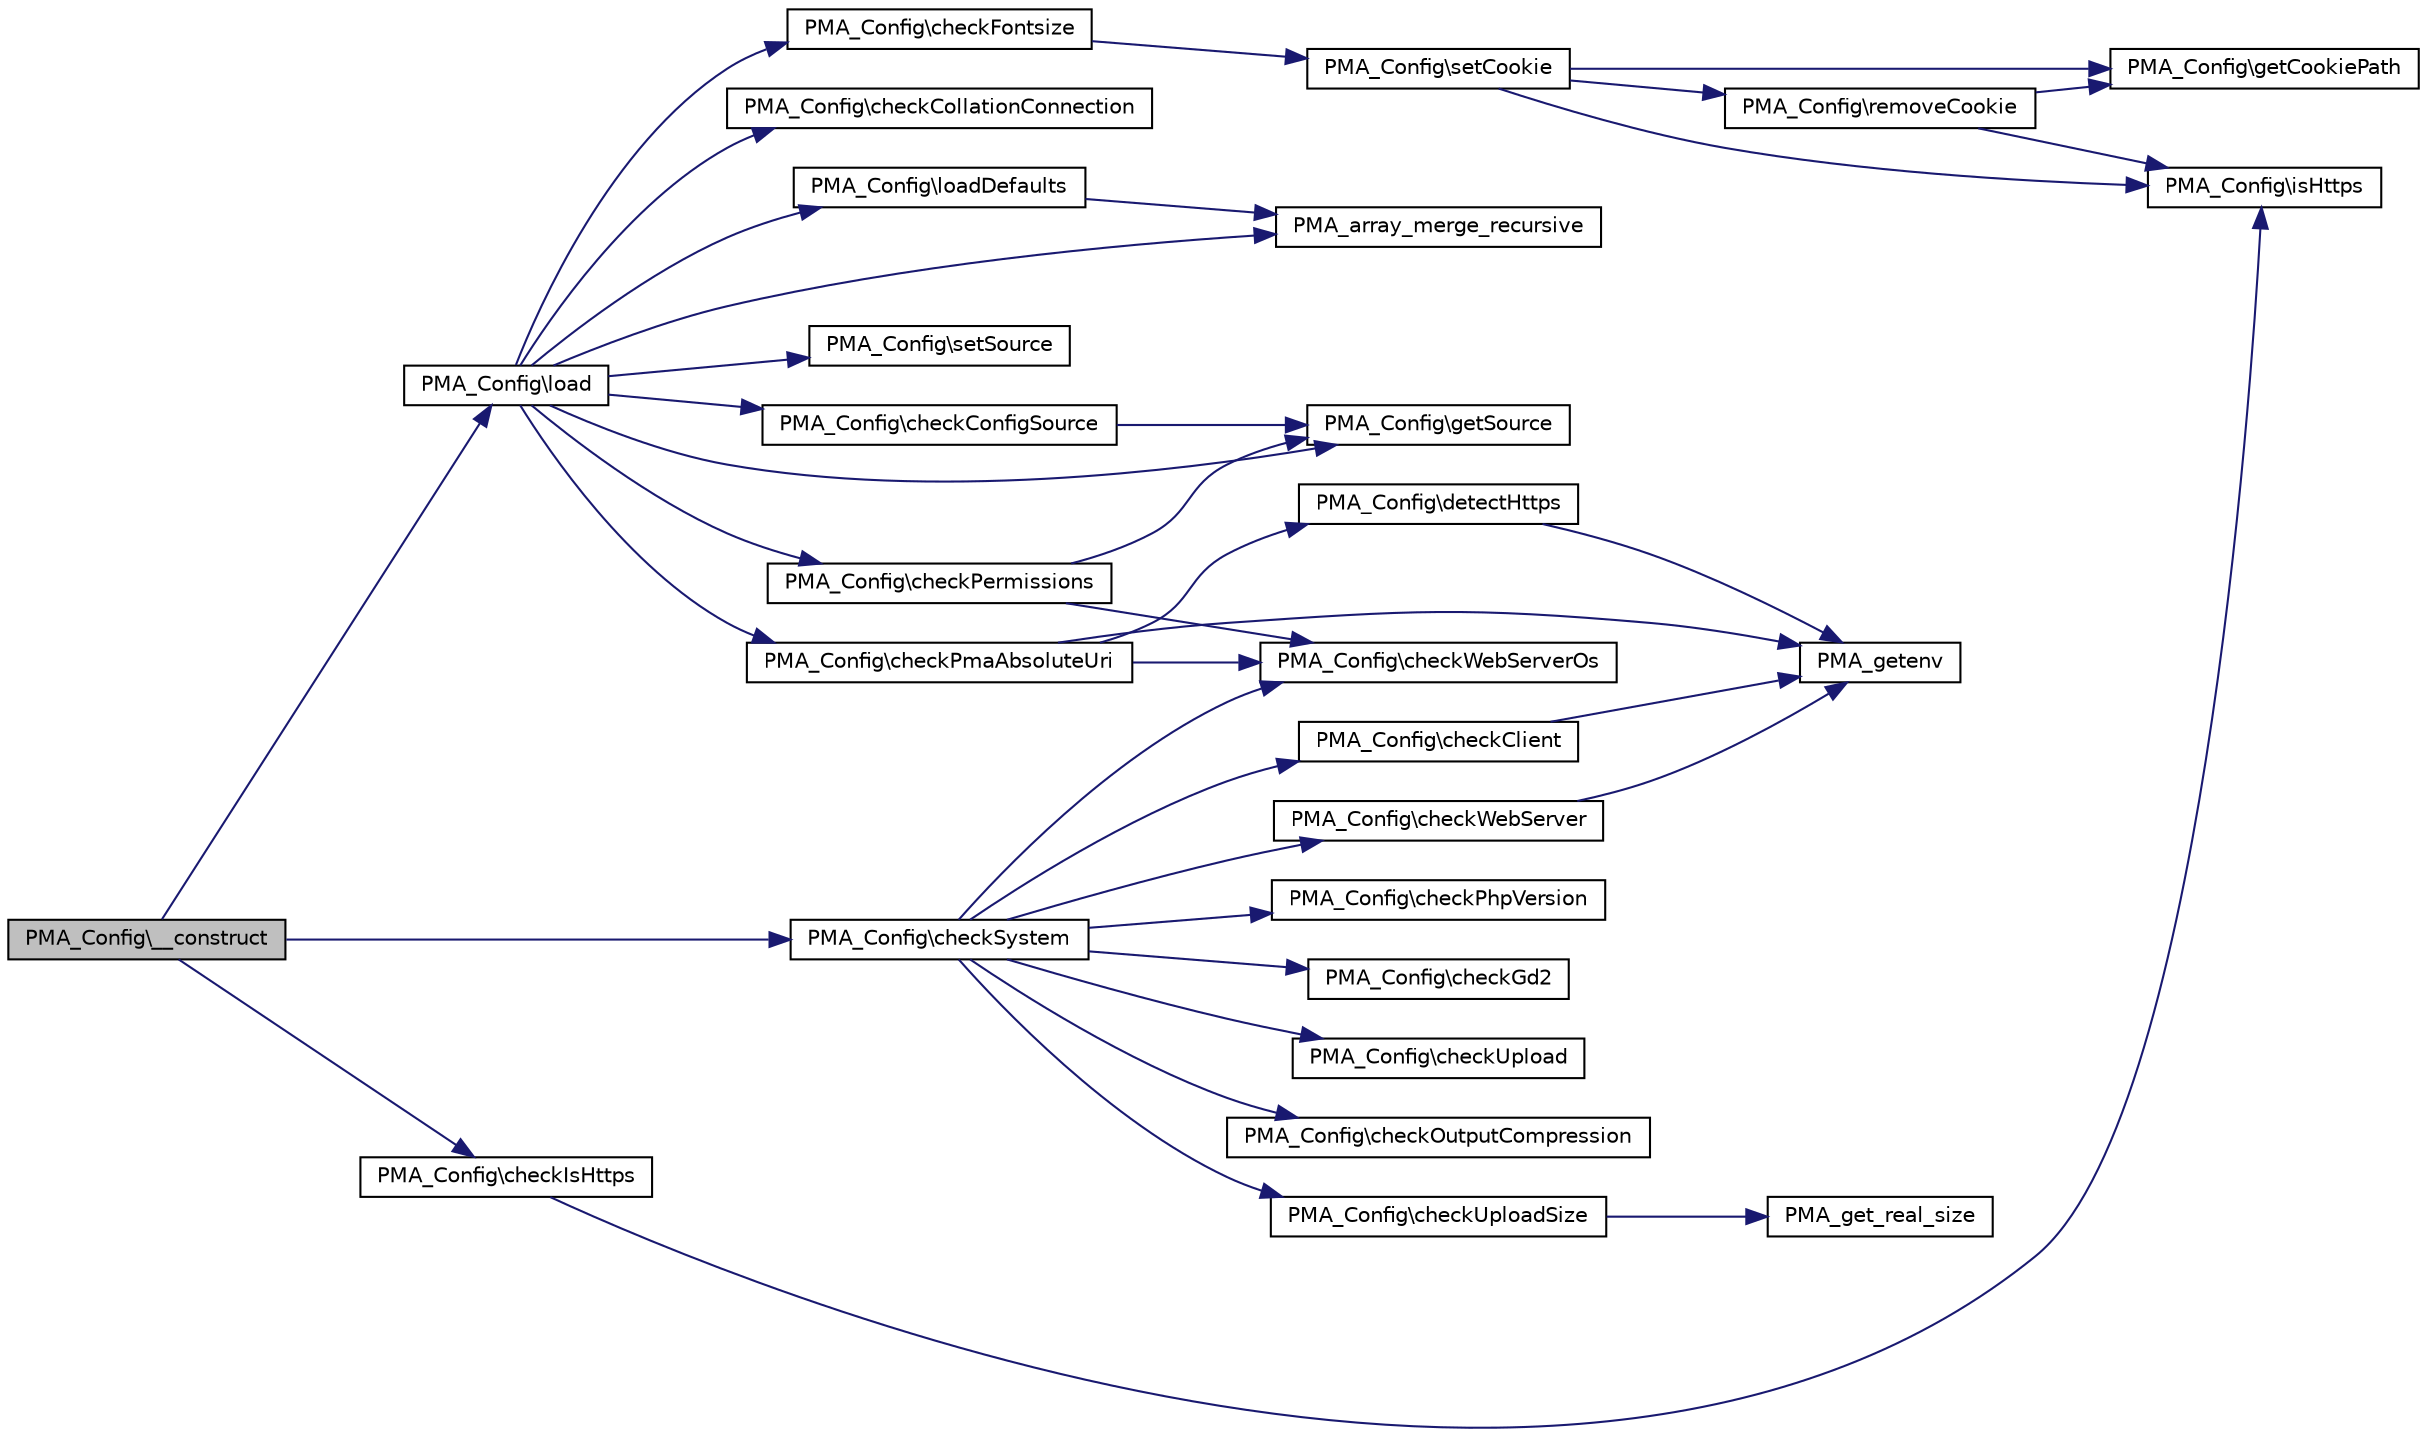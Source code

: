 digraph G
{
  edge [fontname="Helvetica",fontsize="10",labelfontname="Helvetica",labelfontsize="10"];
  node [fontname="Helvetica",fontsize="10",shape=record];
  rankdir="LR";
  Node1 [label="PMA_Config\\__construct",height=0.2,width=0.4,color="black", fillcolor="grey75", style="filled" fontcolor="black"];
  Node1 -> Node2 [color="midnightblue",fontsize="10",style="solid",fontname="Helvetica"];
  Node2 [label="PMA_Config\\load",height=0.2,width=0.4,color="black", fillcolor="white", style="filled",URL="$classPMA__Config.html#aa096afab47dd6c435cb5f5de6a19275a",tooltip="loads configuration from $source, usally the config file should be called on object creation..."];
  Node2 -> Node3 [color="midnightblue",fontsize="10",style="solid",fontname="Helvetica"];
  Node3 [label="PMA_Config\\loadDefaults",height=0.2,width=0.4,color="black", fillcolor="white", style="filled",URL="$classPMA__Config.html#aa44a9950f033e854556988595c8a04ca",tooltip="loads default values from default source"];
  Node3 -> Node4 [color="midnightblue",fontsize="10",style="solid",fontname="Helvetica"];
  Node4 [label="PMA_array_merge_recursive",height=0.2,width=0.4,color="black", fillcolor="white", style="filled",URL="$core_8lib_8php.html#a9bd9f1d56b878e9afea1eeed6a564a63",tooltip="merges array recursive like array_merge_recursive() but keyed-values are always overwritten."];
  Node2 -> Node5 [color="midnightblue",fontsize="10",style="solid",fontname="Helvetica"];
  Node5 [label="PMA_Config\\setSource",height=0.2,width=0.4,color="black", fillcolor="white", style="filled",URL="$classPMA__Config.html#a0fa0182862bfcee2477ef158e8ec4510",tooltip="set source"];
  Node2 -> Node6 [color="midnightblue",fontsize="10",style="solid",fontname="Helvetica"];
  Node6 [label="PMA_Config\\checkConfigSource",height=0.2,width=0.4,color="black", fillcolor="white", style="filled",URL="$classPMA__Config.html#a87b50defd705f68df2199c3503c2598e",tooltip="check config source"];
  Node6 -> Node7 [color="midnightblue",fontsize="10",style="solid",fontname="Helvetica"];
  Node7 [label="PMA_Config\\getSource",height=0.2,width=0.4,color="black", fillcolor="white", style="filled",URL="$classPMA__Config.html#a3ba2a4786f1cb7cf4206a79d08f7d505",tooltip="returns source for current config"];
  Node2 -> Node7 [color="midnightblue",fontsize="10",style="solid",fontname="Helvetica"];
  Node2 -> Node4 [color="midnightblue",fontsize="10",style="solid",fontname="Helvetica"];
  Node2 -> Node8 [color="midnightblue",fontsize="10",style="solid",fontname="Helvetica"];
  Node8 [label="PMA_Config\\checkPmaAbsoluteUri",height=0.2,width=0.4,color="black", fillcolor="white", style="filled",URL="$classPMA__Config.html#aa908e14165d59bcac4855f64e276012e",tooltip="$cfg[&#39;PmaAbsoluteUri&#39;] is a required directive else cookies won&#39;t be set properly and..."];
  Node8 -> Node9 [color="midnightblue",fontsize="10",style="solid",fontname="Helvetica"];
  Node9 [label="PMA_Config\\detectHttps",height=0.2,width=0.4,color="black", fillcolor="white", style="filled",URL="$classPMA__Config.html#abc2c0a49e4a804f136a75f0143552fa1",tooltip="Detects whether https appears to be used."];
  Node9 -> Node10 [color="midnightblue",fontsize="10",style="solid",fontname="Helvetica"];
  Node10 [label="PMA_getenv",height=0.2,width=0.4,color="black", fillcolor="white", style="filled",URL="$core_8lib_8php.html#af47a7345938ec406f740a61f7d1b182a",tooltip="trys to find the value for the given environment vriable name"];
  Node8 -> Node10 [color="midnightblue",fontsize="10",style="solid",fontname="Helvetica"];
  Node8 -> Node11 [color="midnightblue",fontsize="10",style="solid",fontname="Helvetica"];
  Node11 [label="PMA_Config\\checkWebServerOs",height=0.2,width=0.4,color="black", fillcolor="white", style="filled",URL="$classPMA__Config.html#ae6cc4514ec81a3dfe4693178a2789f20",tooltip="Whether the os php is running on is windows or not."];
  Node2 -> Node12 [color="midnightblue",fontsize="10",style="solid",fontname="Helvetica"];
  Node12 [label="PMA_Config\\checkFontsize",height=0.2,width=0.4,color="black", fillcolor="white", style="filled",URL="$classPMA__Config.html#af3b7fc7efc6f5c54956ac12188364942",tooltip="checks for font size configuration, and sets font size as requested by user"];
  Node12 -> Node13 [color="midnightblue",fontsize="10",style="solid",fontname="Helvetica"];
  Node13 [label="PMA_Config\\setCookie",height=0.2,width=0.4,color="black", fillcolor="white", style="filled",URL="$classPMA__Config.html#a11d253f9b931b997d485048c2ed960a5",tooltip="sets cookie if value is different from current cokkie value, or removes if value is equal to default..."];
  Node13 -> Node14 [color="midnightblue",fontsize="10",style="solid",fontname="Helvetica"];
  Node14 [label="PMA_Config\\removeCookie",height=0.2,width=0.4,color="black", fillcolor="white", style="filled",URL="$classPMA__Config.html#a276a8a3f3a71e4b68655210144bb3204",tooltip="removes cookie"];
  Node14 -> Node15 [color="midnightblue",fontsize="10",style="solid",fontname="Helvetica"];
  Node15 [label="PMA_Config\\getCookiePath",height=0.2,width=0.4,color="black", fillcolor="white", style="filled",URL="$classPMA__Config.html#acee67e5b432a7b71ce59d83a4647fd3a",tooltip="Get cookie path."];
  Node14 -> Node16 [color="midnightblue",fontsize="10",style="solid",fontname="Helvetica"];
  Node16 [label="PMA_Config\\isHttps",height=0.2,width=0.4,color="black", fillcolor="white", style="filled",URL="$classPMA__Config.html#a1fb16079658621c9cc370dbb10d84eb3",tooltip="Checks if protocol is https."];
  Node13 -> Node15 [color="midnightblue",fontsize="10",style="solid",fontname="Helvetica"];
  Node13 -> Node16 [color="midnightblue",fontsize="10",style="solid",fontname="Helvetica"];
  Node2 -> Node17 [color="midnightblue",fontsize="10",style="solid",fontname="Helvetica"];
  Node17 [label="PMA_Config\\checkPermissions",height=0.2,width=0.4,color="black", fillcolor="white", style="filled",URL="$classPMA__Config.html#af70c68d26d2c57686a57159795282abf",tooltip="verifies the permissions on config file (if asked by configuration) (must be called after config..."];
  Node17 -> Node7 [color="midnightblue",fontsize="10",style="solid",fontname="Helvetica"];
  Node17 -> Node11 [color="midnightblue",fontsize="10",style="solid",fontname="Helvetica"];
  Node2 -> Node18 [color="midnightblue",fontsize="10",style="solid",fontname="Helvetica"];
  Node18 [label="PMA_Config\\checkCollationConnection",height=0.2,width=0.4,color="black", fillcolor="white", style="filled",URL="$classPMA__Config.html#a22e58cfb9ec00f5e91201e3f6ff2431c",tooltip="check selected collation_connection"];
  Node1 -> Node19 [color="midnightblue",fontsize="10",style="solid",fontname="Helvetica"];
  Node19 [label="PMA_Config\\checkSystem",height=0.2,width=0.4,color="black", fillcolor="white", style="filled",URL="$classPMA__Config.html#a0993d16e11dfbaa59babd9dccdf44f32",tooltip="sets system and application settings"];
  Node19 -> Node20 [color="midnightblue",fontsize="10",style="solid",fontname="Helvetica"];
  Node20 [label="PMA_Config\\checkPhpVersion",height=0.2,width=0.4,color="black", fillcolor="white", style="filled",URL="$classPMA__Config.html#a86de677f3876d0c8c4753f2bcf8d8565",tooltip="detects PHP version"];
  Node19 -> Node11 [color="midnightblue",fontsize="10",style="solid",fontname="Helvetica"];
  Node19 -> Node21 [color="midnightblue",fontsize="10",style="solid",fontname="Helvetica"];
  Node21 [label="PMA_Config\\checkWebServer",height=0.2,width=0.4,color="black", fillcolor="white", style="filled",URL="$classPMA__Config.html#aa718c09726cad3475be7d46fbbb50f70",tooltip="Whether the Web server php is running on is IIS."];
  Node21 -> Node10 [color="midnightblue",fontsize="10",style="solid",fontname="Helvetica"];
  Node19 -> Node22 [color="midnightblue",fontsize="10",style="solid",fontname="Helvetica"];
  Node22 [label="PMA_Config\\checkGd2",height=0.2,width=0.4,color="black", fillcolor="white", style="filled",URL="$classPMA__Config.html#aa48ef67a81136c96f4b9f7e49a41b17e",tooltip="Whether GD2 is present."];
  Node19 -> Node23 [color="midnightblue",fontsize="10",style="solid",fontname="Helvetica"];
  Node23 [label="PMA_Config\\checkClient",height=0.2,width=0.4,color="black", fillcolor="white", style="filled",URL="$classPMA__Config.html#a4c0d5f0469c0890746b0cb50ae3d4d9a",tooltip="Determines platform (OS), browser and version of the user Based on a phpBuilder article:"];
  Node23 -> Node10 [color="midnightblue",fontsize="10",style="solid",fontname="Helvetica"];
  Node19 -> Node24 [color="midnightblue",fontsize="10",style="solid",fontname="Helvetica"];
  Node24 [label="PMA_Config\\checkUpload",height=0.2,width=0.4,color="black", fillcolor="white", style="filled",URL="$classPMA__Config.html#a96db00192d6b89ada1568758c538f122",tooltip="checks if upload is enabled"];
  Node19 -> Node25 [color="midnightblue",fontsize="10",style="solid",fontname="Helvetica"];
  Node25 [label="PMA_Config\\checkUploadSize",height=0.2,width=0.4,color="black", fillcolor="white", style="filled",URL="$classPMA__Config.html#a274215f0ae9ea16a81d94898e00ee498",tooltip="Maximum upload size as limited by PHP Used with permission from Moodle (http://moodle.org) by Martin Dougiamas."];
  Node25 -> Node26 [color="midnightblue",fontsize="10",style="solid",fontname="Helvetica"];
  Node26 [label="PMA_get_real_size",height=0.2,width=0.4,color="black", fillcolor="white", style="filled",URL="$core_8lib_8php.html#a90a528907e6f0652c30158cdc5f16a6a",tooltip="Converts numbers like 10M into bytes Used with permission from Moodle (http://moodle.org) by Martin Dougiamas (renamed with PMA prefix to avoid double definition when embedded in Moodle)"];
  Node19 -> Node27 [color="midnightblue",fontsize="10",style="solid",fontname="Helvetica"];
  Node27 [label="PMA_Config\\checkOutputCompression",height=0.2,width=0.4,color="black", fillcolor="white", style="filled",URL="$classPMA__Config.html#adf93820535f440b4f8fbe8603cc763f9",tooltip="whether to use gzip output compression or not"];
  Node1 -> Node28 [color="midnightblue",fontsize="10",style="solid",fontname="Helvetica"];
  Node28 [label="PMA_Config\\checkIsHttps",height=0.2,width=0.4,color="black", fillcolor="white", style="filled",URL="$classPMA__Config.html#a84418c2306648d6a67beb626b2d74713",tooltip="check for https"];
  Node28 -> Node16 [color="midnightblue",fontsize="10",style="solid",fontname="Helvetica"];
}
